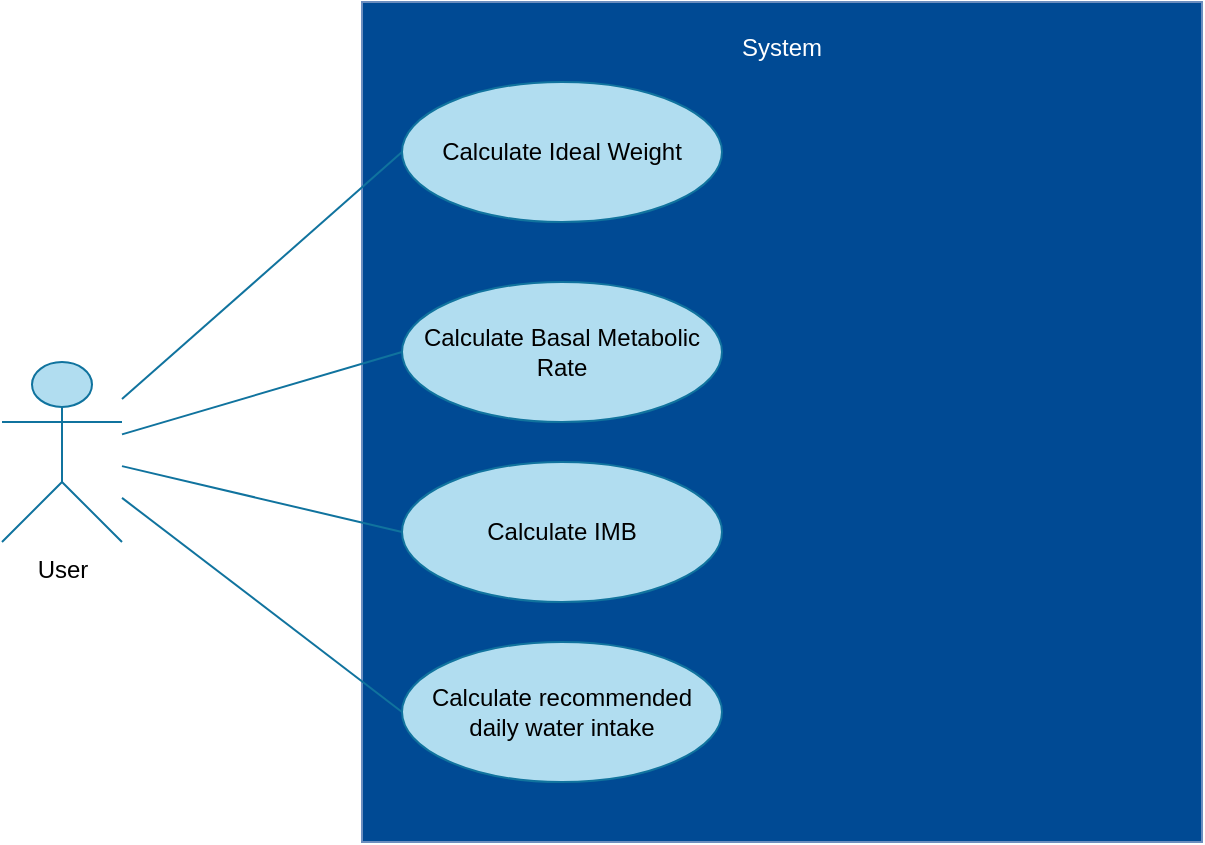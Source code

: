 <mxfile version="24.0.2" type="device">
  <diagram name="Página-1" id="BEBTV5SIxSF2EIntQrWF">
    <mxGraphModel dx="1018" dy="514" grid="1" gridSize="10" guides="1" tooltips="1" connect="1" arrows="1" fold="1" page="1" pageScale="1" pageWidth="827" pageHeight="1169" math="0" shadow="0">
      <root>
        <mxCell id="0" />
        <mxCell id="1" parent="0" />
        <mxCell id="Td9s68YtqNVe94qM7-hu-1" value="User&lt;div&gt;&lt;br&gt;&lt;/div&gt;" style="shape=umlActor;verticalLabelPosition=bottom;verticalAlign=top;html=1;outlineConnect=0;fillColor=#b1ddf0;strokeColor=#10739e;" vertex="1" parent="1">
          <mxGeometry x="120" y="230" width="60" height="90" as="geometry" />
        </mxCell>
        <mxCell id="Td9s68YtqNVe94qM7-hu-2" value="&lt;div&gt;System&lt;/div&gt;&lt;div&gt;&lt;br&gt;&lt;/div&gt;&lt;div&gt;&lt;br&gt;&lt;/div&gt;&lt;div&gt;&lt;br&gt;&lt;/div&gt;&lt;div&gt;&lt;br&gt;&lt;/div&gt;&lt;div&gt;&lt;br&gt;&lt;/div&gt;&lt;div&gt;&lt;br&gt;&lt;/div&gt;&lt;div&gt;&lt;br&gt;&lt;/div&gt;&lt;div&gt;&lt;br&gt;&lt;/div&gt;&lt;div&gt;&lt;br&gt;&lt;/div&gt;&lt;div&gt;&lt;br&gt;&lt;/div&gt;&lt;div&gt;&lt;br&gt;&lt;/div&gt;&lt;div&gt;&lt;br&gt;&lt;/div&gt;&lt;div&gt;&lt;br&gt;&lt;/div&gt;&lt;div&gt;&lt;br&gt;&lt;/div&gt;&lt;div&gt;&lt;br&gt;&lt;/div&gt;&lt;div&gt;&lt;br&gt;&lt;/div&gt;&lt;div&gt;&lt;br&gt;&lt;/div&gt;&lt;div&gt;&lt;br&gt;&lt;/div&gt;&lt;div&gt;&lt;br&gt;&lt;/div&gt;&lt;div&gt;&lt;br&gt;&lt;/div&gt;&lt;div&gt;&lt;br&gt;&lt;/div&gt;&lt;div&gt;&lt;br&gt;&lt;/div&gt;&lt;div&gt;&lt;br&gt;&lt;/div&gt;&lt;div&gt;&lt;br&gt;&lt;/div&gt;&lt;div&gt;&lt;br&gt;&lt;/div&gt;&lt;div&gt;&lt;br&gt;&lt;/div&gt;" style="whiteSpace=wrap;html=1;aspect=fixed;labelBackgroundColor=none;fillColor=#004A94;strokeColor=#6c8ebf;fillStyle=auto;fontColor=#FFFFFF;" vertex="1" parent="1">
          <mxGeometry x="300" y="50" width="420" height="420" as="geometry" />
        </mxCell>
        <mxCell id="Td9s68YtqNVe94qM7-hu-3" value="Calculate Ideal Weight" style="ellipse;whiteSpace=wrap;html=1;fillColor=#b1ddf0;strokeColor=#10739e;" vertex="1" parent="1">
          <mxGeometry x="320" y="90" width="160" height="70" as="geometry" />
        </mxCell>
        <mxCell id="Td9s68YtqNVe94qM7-hu-4" value="Calculate Basal Metabolic Rate" style="ellipse;whiteSpace=wrap;html=1;fillColor=#b1ddf0;strokeColor=#10739e;" vertex="1" parent="1">
          <mxGeometry x="320" y="190" width="160" height="70" as="geometry" />
        </mxCell>
        <mxCell id="Td9s68YtqNVe94qM7-hu-5" value="" style="endArrow=none;html=1;rounded=0;entryX=0;entryY=0.5;entryDx=0;entryDy=0;fillColor=#b1ddf0;strokeColor=#10739e;" edge="1" parent="1" source="Td9s68YtqNVe94qM7-hu-1" target="Td9s68YtqNVe94qM7-hu-4">
          <mxGeometry width="50" height="50" relative="1" as="geometry">
            <mxPoint x="390" y="290" as="sourcePoint" />
            <mxPoint x="440" y="240" as="targetPoint" />
          </mxGeometry>
        </mxCell>
        <mxCell id="Td9s68YtqNVe94qM7-hu-6" value="" style="endArrow=none;html=1;rounded=0;entryX=0;entryY=0.5;entryDx=0;entryDy=0;fillColor=#b1ddf0;strokeColor=#10739e;" edge="1" parent="1" source="Td9s68YtqNVe94qM7-hu-1" target="Td9s68YtqNVe94qM7-hu-3">
          <mxGeometry width="50" height="50" relative="1" as="geometry">
            <mxPoint x="190" y="260" as="sourcePoint" />
            <mxPoint x="330" y="245" as="targetPoint" />
          </mxGeometry>
        </mxCell>
        <mxCell id="Td9s68YtqNVe94qM7-hu-7" value="Calculate IMB" style="ellipse;whiteSpace=wrap;html=1;fillColor=#b1ddf0;strokeColor=#10739e;" vertex="1" parent="1">
          <mxGeometry x="320" y="280" width="160" height="70" as="geometry" />
        </mxCell>
        <mxCell id="Td9s68YtqNVe94qM7-hu-8" value="Calculate recommended daily water intake" style="ellipse;whiteSpace=wrap;html=1;fillColor=#b1ddf0;strokeColor=#10739e;" vertex="1" parent="1">
          <mxGeometry x="320" y="370" width="160" height="70" as="geometry" />
        </mxCell>
        <mxCell id="Td9s68YtqNVe94qM7-hu-9" value="" style="endArrow=none;html=1;rounded=0;entryX=0;entryY=0.5;entryDx=0;entryDy=0;fillColor=#b1ddf0;strokeColor=#10739e;" edge="1" parent="1" source="Td9s68YtqNVe94qM7-hu-1" target="Td9s68YtqNVe94qM7-hu-7">
          <mxGeometry width="50" height="50" relative="1" as="geometry">
            <mxPoint x="190" y="260" as="sourcePoint" />
            <mxPoint x="520" y="230" as="targetPoint" />
          </mxGeometry>
        </mxCell>
        <mxCell id="Td9s68YtqNVe94qM7-hu-10" value="" style="endArrow=none;html=1;rounded=0;entryX=0;entryY=0.5;entryDx=0;entryDy=0;fillColor=#b1ddf0;strokeColor=#10739e;" edge="1" parent="1" source="Td9s68YtqNVe94qM7-hu-1" target="Td9s68YtqNVe94qM7-hu-8">
          <mxGeometry width="50" height="50" relative="1" as="geometry">
            <mxPoint x="190" y="260" as="sourcePoint" />
            <mxPoint x="330" y="325" as="targetPoint" />
          </mxGeometry>
        </mxCell>
      </root>
    </mxGraphModel>
  </diagram>
</mxfile>
